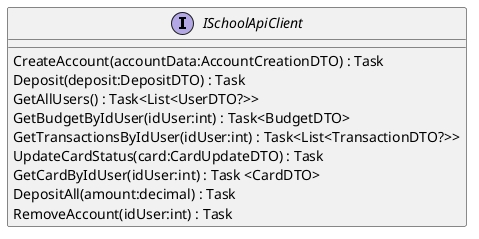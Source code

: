 @startuml
interface ISchoolApiClient {
    CreateAccount(accountData:AccountCreationDTO) : Task
    Deposit(deposit:DepositDTO) : Task
    GetAllUsers() : Task<List<UserDTO?>>
    GetBudgetByIdUser(idUser:int) : Task<BudgetDTO>
    GetTransactionsByIdUser(idUser:int) : Task<List<TransactionDTO?>>
    UpdateCardStatus(card:CardUpdateDTO) : Task
    GetCardByIdUser(idUser:int) : Task <CardDTO>
    DepositAll(amount:decimal) : Task
    RemoveAccount(idUser:int) : Task
}
@enduml

